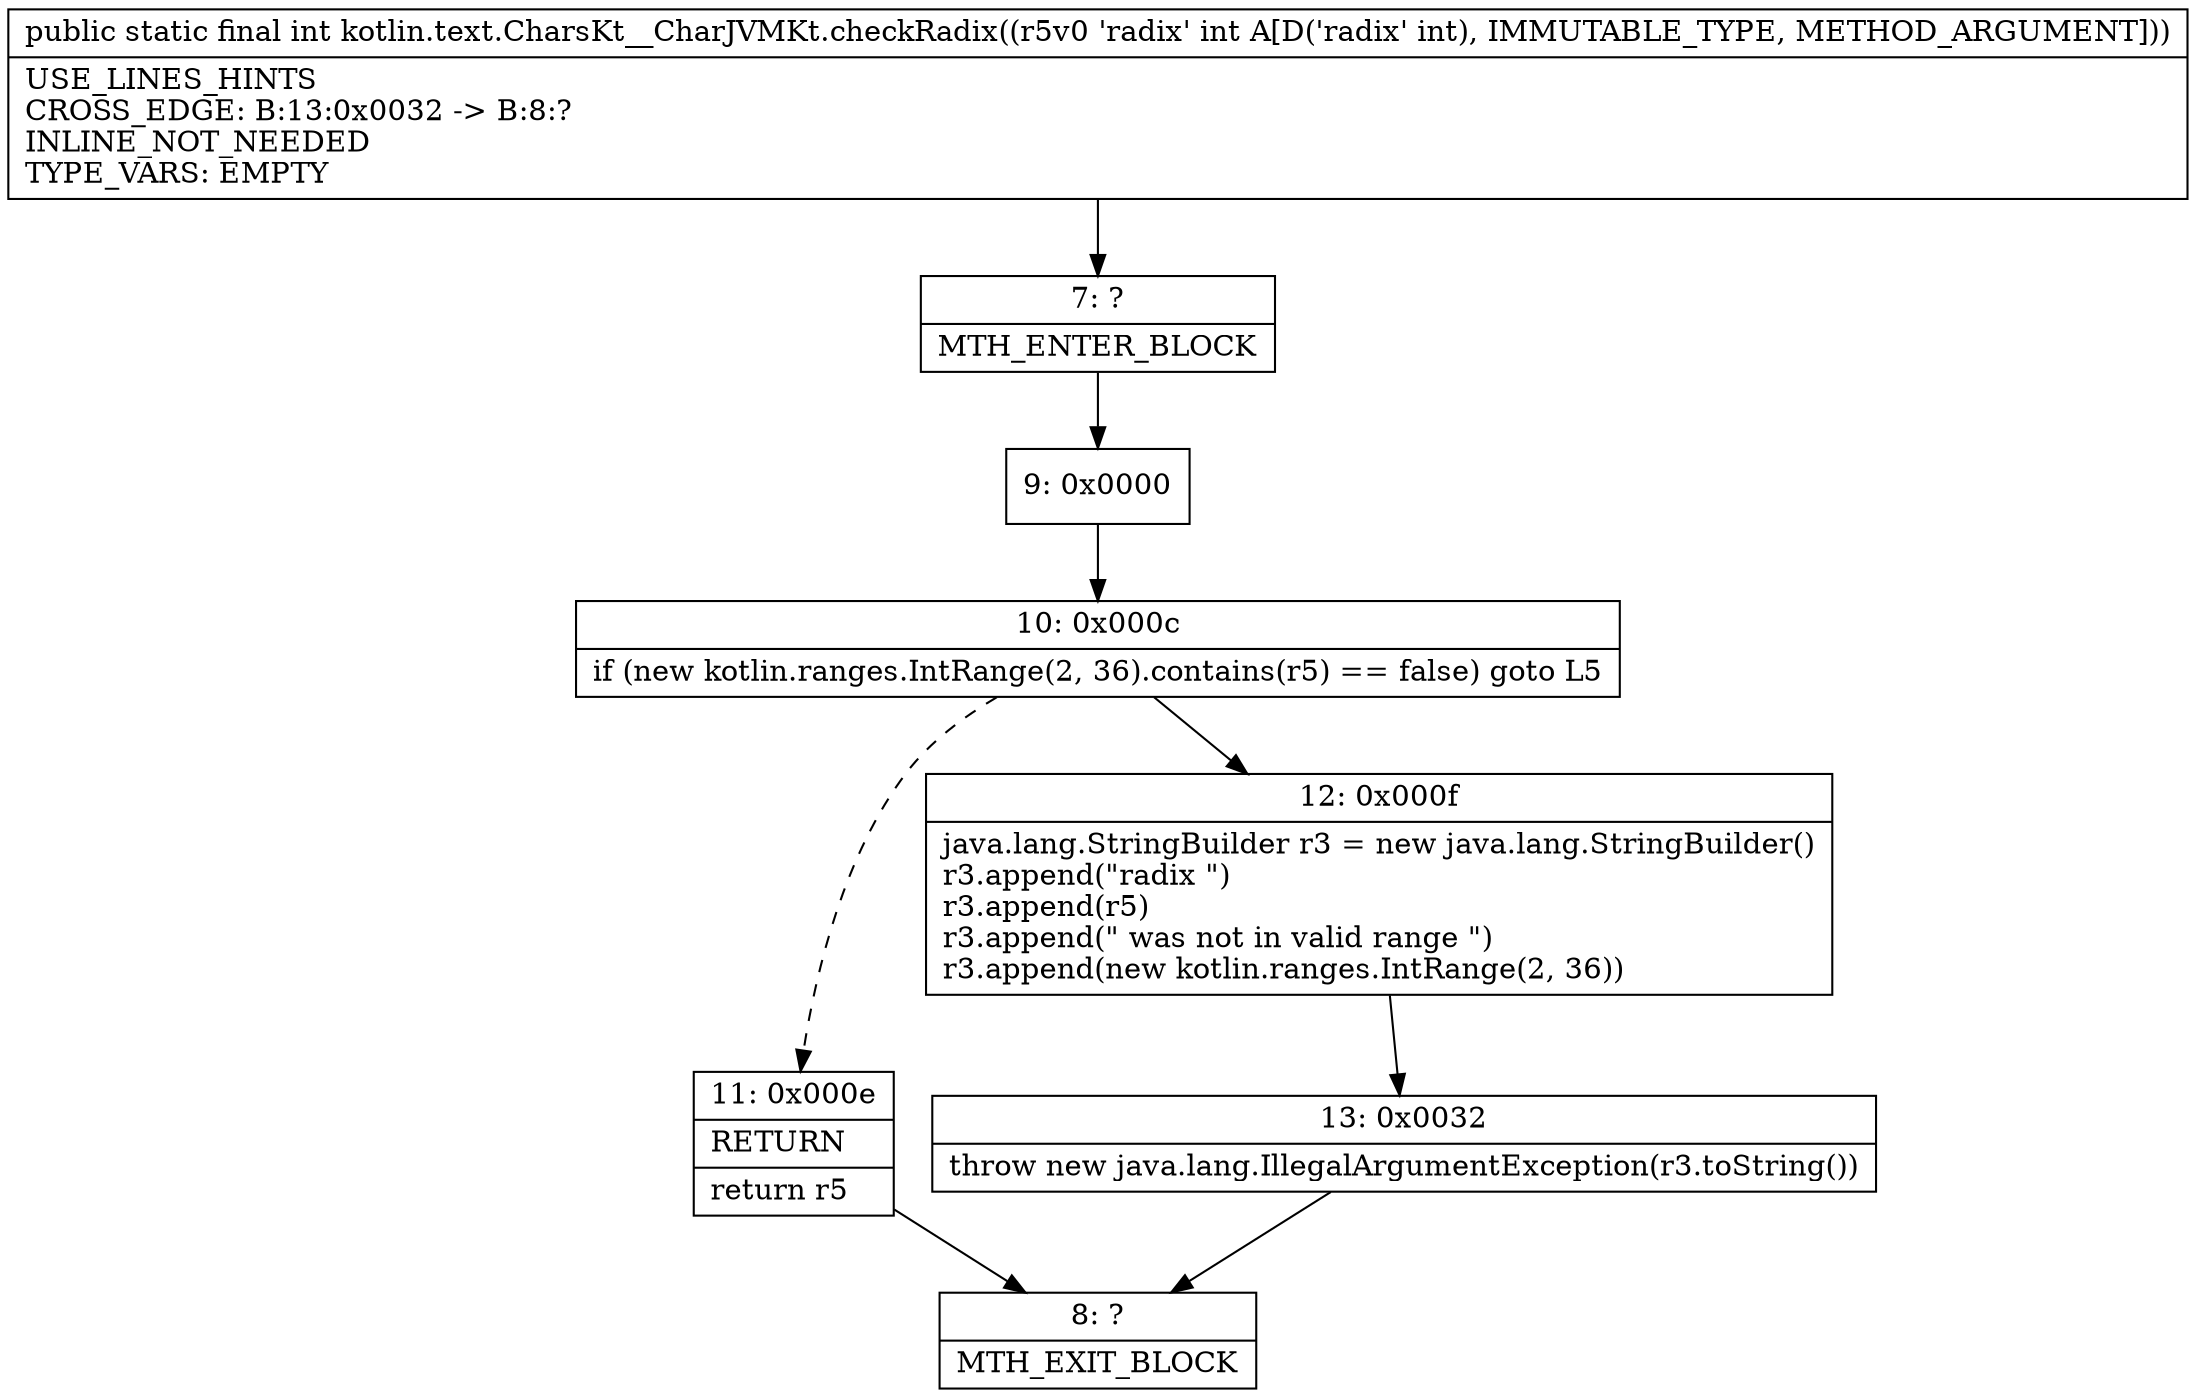 digraph "CFG forkotlin.text.CharsKt__CharJVMKt.checkRadix(I)I" {
Node_7 [shape=record,label="{7\:\ ?|MTH_ENTER_BLOCK\l}"];
Node_9 [shape=record,label="{9\:\ 0x0000}"];
Node_10 [shape=record,label="{10\:\ 0x000c|if (new kotlin.ranges.IntRange(2, 36).contains(r5) == false) goto L5\l}"];
Node_11 [shape=record,label="{11\:\ 0x000e|RETURN\l|return r5\l}"];
Node_8 [shape=record,label="{8\:\ ?|MTH_EXIT_BLOCK\l}"];
Node_12 [shape=record,label="{12\:\ 0x000f|java.lang.StringBuilder r3 = new java.lang.StringBuilder()\lr3.append(\"radix \")\lr3.append(r5)\lr3.append(\" was not in valid range \")\lr3.append(new kotlin.ranges.IntRange(2, 36))\l}"];
Node_13 [shape=record,label="{13\:\ 0x0032|throw new java.lang.IllegalArgumentException(r3.toString())\l}"];
MethodNode[shape=record,label="{public static final int kotlin.text.CharsKt__CharJVMKt.checkRadix((r5v0 'radix' int A[D('radix' int), IMMUTABLE_TYPE, METHOD_ARGUMENT]))  | USE_LINES_HINTS\lCROSS_EDGE: B:13:0x0032 \-\> B:8:?\lINLINE_NOT_NEEDED\lTYPE_VARS: EMPTY\l}"];
MethodNode -> Node_7;Node_7 -> Node_9;
Node_9 -> Node_10;
Node_10 -> Node_11[style=dashed];
Node_10 -> Node_12;
Node_11 -> Node_8;
Node_12 -> Node_13;
Node_13 -> Node_8;
}

